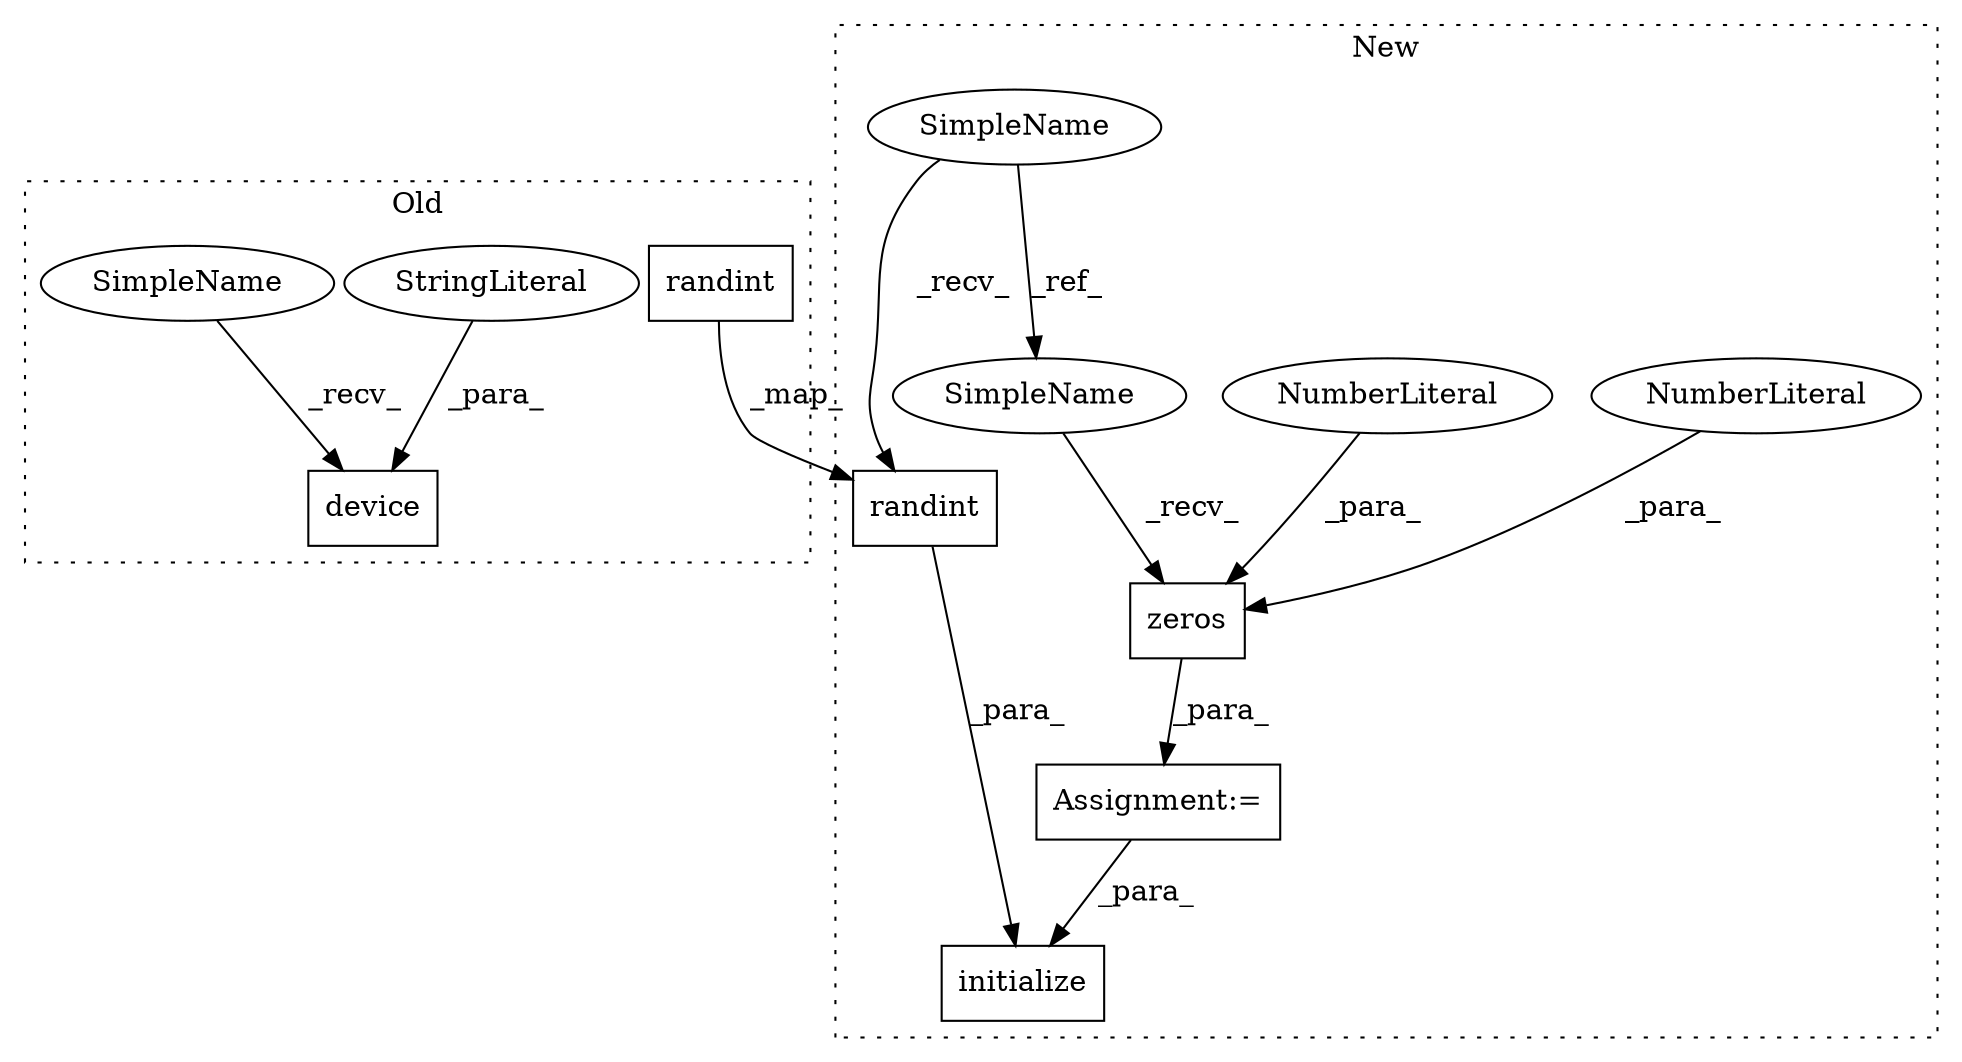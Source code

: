 digraph G {
subgraph cluster0 {
1 [label="device" a="32" s="1306,1318" l="7,1" shape="box"];
7 [label="StringLiteral" a="45" s="1313" l="5" shape="ellipse"];
9 [label="randint" a="32" s="1375,1427" l="8,2" shape="box"];
12 [label="SimpleName" a="42" s="1300" l="5" shape="ellipse"];
label = "Old";
style="dotted";
}
subgraph cluster1 {
2 [label="zeros" a="32" s="1206,1215" l="6,1" shape="box"];
3 [label="NumberLiteral" a="34" s="1212" l="1" shape="ellipse"];
4 [label="Assignment:=" a="7" s="1199" l="1" shape="box"];
5 [label="NumberLiteral" a="34" s="1214" l="1" shape="ellipse"];
6 [label="initialize" a="32" s="1427,1510" l="11,1" shape="box"];
8 [label="SimpleName" a="42" s="1050" l="5" shape="ellipse"];
10 [label="randint" a="32" s="1456,1508" l="8,2" shape="box"];
11 [label="SimpleName" a="42" s="1200" l="5" shape="ellipse"];
label = "New";
style="dotted";
}
2 -> 4 [label="_para_"];
3 -> 2 [label="_para_"];
4 -> 6 [label="_para_"];
5 -> 2 [label="_para_"];
7 -> 1 [label="_para_"];
8 -> 11 [label="_ref_"];
8 -> 10 [label="_recv_"];
9 -> 10 [label="_map_"];
10 -> 6 [label="_para_"];
11 -> 2 [label="_recv_"];
12 -> 1 [label="_recv_"];
}